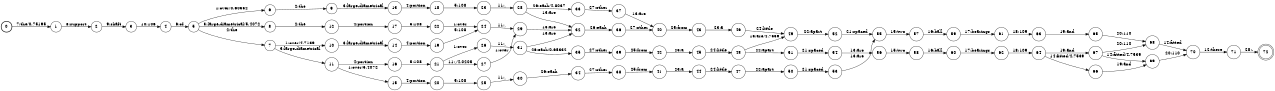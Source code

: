 digraph FST {
rankdir = LR;
size = "8.5,11";
label = "";
center = 1;
orientation = Portrait;
ranksep = "0.4";
nodesep = "0.25";
0 [label = "0", shape = circle, style = bold, fontsize = 14]
	0 -> 1 [label = "7:the/0.75195", fontsize = 14];
1 [label = "1", shape = circle, style = solid, fontsize = 14]
	1 -> 2 [label = "8:support", fontsize = 14];
2 [label = "2", shape = circle, style = solid, fontsize = 14]
	2 -> 3 [label = "9:shaft", fontsize = 14];
3 [label = "3", shape = circle, style = solid, fontsize = 14]
	3 -> 4 [label = "10:106", fontsize = 14];
4 [label = "4", shape = circle, style = solid, fontsize = 14]
	4 -> 5 [label = "6:of", fontsize = 14];
5 [label = "5", shape = circle, style = solid, fontsize = 14]
	5 -> 6 [label = "1:over/0.60352", fontsize = 14];
	5 -> 8 [label = "3:large-diametrical/5.4072", fontsize = 14];
	5 -> 7 [label = "2:the", fontsize = 14];
6 [label = "6", shape = circle, style = solid, fontsize = 14]
	6 -> 9 [label = "2:the", fontsize = 14];
7 [label = "7", shape = circle, style = solid, fontsize = 14]
	7 -> 10 [label = "1:over/4.7139", fontsize = 14];
	7 -> 11 [label = "3:large-diametrical", fontsize = 14];
8 [label = "8", shape = circle, style = solid, fontsize = 14]
	8 -> 12 [label = "2:the", fontsize = 14];
9 [label = "9", shape = circle, style = solid, fontsize = 14]
	9 -> 13 [label = "3:large-diametrical", fontsize = 14];
10 [label = "10", shape = circle, style = solid, fontsize = 14]
	10 -> 14 [label = "3:large-diametrical", fontsize = 14];
11 [label = "11", shape = circle, style = solid, fontsize = 14]
	11 -> 15 [label = "1:over/5.4072", fontsize = 14];
	11 -> 16 [label = "4:portion", fontsize = 14];
12 [label = "12", shape = circle, style = solid, fontsize = 14]
	12 -> 17 [label = "4:portion", fontsize = 14];
13 [label = "13", shape = circle, style = solid, fontsize = 14]
	13 -> 18 [label = "4:portion", fontsize = 14];
14 [label = "14", shape = circle, style = solid, fontsize = 14]
	14 -> 19 [label = "4:portion", fontsize = 14];
15 [label = "15", shape = circle, style = solid, fontsize = 14]
	15 -> 20 [label = "4:portion", fontsize = 14];
16 [label = "16", shape = circle, style = solid, fontsize = 14]
	16 -> 21 [label = "5:108", fontsize = 14];
17 [label = "17", shape = circle, style = solid, fontsize = 14]
	17 -> 22 [label = "5:108", fontsize = 14];
18 [label = "18", shape = circle, style = solid, fontsize = 14]
	18 -> 23 [label = "5:108", fontsize = 14];
19 [label = "19", shape = circle, style = solid, fontsize = 14]
	19 -> 24 [label = "5:108", fontsize = 14];
20 [label = "20", shape = circle, style = solid, fontsize = 14]
	20 -> 25 [label = "5:108", fontsize = 14];
21 [label = "21", shape = circle, style = solid, fontsize = 14]
	21 -> 26 [label = "1:over", fontsize = 14];
	21 -> 27 [label = "11:,/4.0205", fontsize = 14];
22 [label = "22", shape = circle, style = solid, fontsize = 14]
	22 -> 24 [label = "1:over", fontsize = 14];
23 [label = "23", shape = circle, style = solid, fontsize = 14]
	23 -> 28 [label = "11:,", fontsize = 14];
24 [label = "24", shape = circle, style = solid, fontsize = 14]
	24 -> 29 [label = "11:,", fontsize = 14];
25 [label = "25", shape = circle, style = solid, fontsize = 14]
	25 -> 30 [label = "11:,", fontsize = 14];
26 [label = "26", shape = circle, style = solid, fontsize = 14]
	26 -> 31 [label = "11:,", fontsize = 14];
27 [label = "27", shape = circle, style = solid, fontsize = 14]
	27 -> 29 [label = "1:over", fontsize = 14];
28 [label = "28", shape = circle, style = solid, fontsize = 14]
	28 -> 32 [label = "13:are", fontsize = 14];
	28 -> 33 [label = "26:each/4.8037", fontsize = 14];
29 [label = "29", shape = circle, style = solid, fontsize = 14]
	29 -> 32 [label = "13:are", fontsize = 14];
30 [label = "30", shape = circle, style = solid, fontsize = 14]
	30 -> 34 [label = "26:each", fontsize = 14];
31 [label = "31", shape = circle, style = solid, fontsize = 14]
	31 -> 32 [label = "13:are", fontsize = 14];
	31 -> 35 [label = "26:each/0.65332", fontsize = 14];
32 [label = "32", shape = circle, style = solid, fontsize = 14]
	32 -> 36 [label = "26:each", fontsize = 14];
33 [label = "33", shape = circle, style = solid, fontsize = 14]
	33 -> 37 [label = "27:other", fontsize = 14];
34 [label = "34", shape = circle, style = solid, fontsize = 14]
	34 -> 38 [label = "27:other", fontsize = 14];
35 [label = "35", shape = circle, style = solid, fontsize = 14]
	35 -> 39 [label = "27:other", fontsize = 14];
36 [label = "36", shape = circle, style = solid, fontsize = 14]
	36 -> 40 [label = "27:other", fontsize = 14];
37 [label = "37", shape = circle, style = solid, fontsize = 14]
	37 -> 40 [label = "13:are", fontsize = 14];
38 [label = "38", shape = circle, style = solid, fontsize = 14]
	38 -> 41 [label = "25:from", fontsize = 14];
39 [label = "39", shape = circle, style = solid, fontsize = 14]
	39 -> 42 [label = "25:from", fontsize = 14];
40 [label = "40", shape = circle, style = solid, fontsize = 14]
	40 -> 43 [label = "25:from", fontsize = 14];
41 [label = "41", shape = circle, style = solid, fontsize = 14]
	41 -> 44 [label = "23:a", fontsize = 14];
42 [label = "42", shape = circle, style = solid, fontsize = 14]
	42 -> 45 [label = "23:a", fontsize = 14];
43 [label = "43", shape = circle, style = solid, fontsize = 14]
	43 -> 46 [label = "23:a", fontsize = 14];
44 [label = "44", shape = circle, style = solid, fontsize = 14]
	44 -> 47 [label = "24:little", fontsize = 14];
45 [label = "45", shape = circle, style = solid, fontsize = 14]
	45 -> 48 [label = "24:little", fontsize = 14];
46 [label = "46", shape = circle, style = solid, fontsize = 14]
	46 -> 49 [label = "24:little", fontsize = 14];
47 [label = "47", shape = circle, style = solid, fontsize = 14]
	47 -> 50 [label = "22:apart", fontsize = 14];
48 [label = "48", shape = circle, style = solid, fontsize = 14]
	48 -> 49 [label = "13:are/4.7539", fontsize = 14];
	48 -> 51 [label = "22:apart", fontsize = 14];
49 [label = "49", shape = circle, style = solid, fontsize = 14]
	49 -> 52 [label = "22:apart", fontsize = 14];
50 [label = "50", shape = circle, style = solid, fontsize = 14]
	50 -> 53 [label = "21:spaced", fontsize = 14];
51 [label = "51", shape = circle, style = solid, fontsize = 14]
	51 -> 54 [label = "21:spaced", fontsize = 14];
52 [label = "52", shape = circle, style = solid, fontsize = 14]
	52 -> 55 [label = "21:spaced", fontsize = 14];
53 [label = "53", shape = circle, style = solid, fontsize = 14]
	53 -> 55 [label = "13:are", fontsize = 14];
54 [label = "54", shape = circle, style = solid, fontsize = 14]
	54 -> 56 [label = "13:are", fontsize = 14];
55 [label = "55", shape = circle, style = solid, fontsize = 14]
	55 -> 57 [label = "15:two", fontsize = 14];
56 [label = "56", shape = circle, style = solid, fontsize = 14]
	56 -> 58 [label = "15:two", fontsize = 14];
57 [label = "57", shape = circle, style = solid, fontsize = 14]
	57 -> 59 [label = "16:ball", fontsize = 14];
58 [label = "58", shape = circle, style = solid, fontsize = 14]
	58 -> 60 [label = "16:ball", fontsize = 14];
59 [label = "59", shape = circle, style = solid, fontsize = 14]
	59 -> 61 [label = "17:bearings", fontsize = 14];
60 [label = "60", shape = circle, style = solid, fontsize = 14]
	60 -> 62 [label = "17:bearings", fontsize = 14];
61 [label = "61", shape = circle, style = solid, fontsize = 14]
	61 -> 63 [label = "18:109", fontsize = 14];
62 [label = "62", shape = circle, style = solid, fontsize = 14]
	62 -> 64 [label = "18:109", fontsize = 14];
63 [label = "63", shape = circle, style = solid, fontsize = 14]
	63 -> 65 [label = "19:and", fontsize = 14];
64 [label = "64", shape = circle, style = solid, fontsize = 14]
	64 -> 66 [label = "14:fitted/4.7539", fontsize = 14];
	64 -> 67 [label = "19:and", fontsize = 14];
65 [label = "65", shape = circle, style = solid, fontsize = 14]
	65 -> 68 [label = "20:110", fontsize = 14];
66 [label = "66", shape = circle, style = solid, fontsize = 14]
	66 -> 69 [label = "19:and", fontsize = 14];
67 [label = "67", shape = circle, style = solid, fontsize = 14]
	67 -> 69 [label = "14:fitted/4.7539", fontsize = 14];
	67 -> 68 [label = "20:110", fontsize = 14];
68 [label = "68", shape = circle, style = solid, fontsize = 14]
	68 -> 70 [label = "14:fitted", fontsize = 14];
69 [label = "69", shape = circle, style = solid, fontsize = 14]
	69 -> 70 [label = "20:110", fontsize = 14];
70 [label = "70", shape = circle, style = solid, fontsize = 14]
	70 -> 71 [label = "12:there", fontsize = 14];
71 [label = "71", shape = circle, style = solid, fontsize = 14]
	71 -> 72 [label = "28:.", fontsize = 14];
72 [label = "72", shape = doublecircle, style = solid, fontsize = 14]
}
